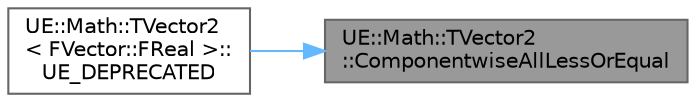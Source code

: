 digraph "UE::Math::TVector2::ComponentwiseAllLessOrEqual"
{
 // INTERACTIVE_SVG=YES
 // LATEX_PDF_SIZE
  bgcolor="transparent";
  edge [fontname=Helvetica,fontsize=10,labelfontname=Helvetica,labelfontsize=10];
  node [fontname=Helvetica,fontsize=10,shape=box,height=0.2,width=0.4];
  rankdir="RL";
  Node1 [id="Node000001",label="UE::Math::TVector2\l::ComponentwiseAllLessOrEqual",height=0.2,width=0.4,color="gray40", fillcolor="grey60", style="filled", fontcolor="black",tooltip="Checks whether both components of this vector are less than or equal to another."];
  Node1 -> Node2 [id="edge1_Node000001_Node000002",dir="back",color="steelblue1",style="solid",tooltip=" "];
  Node2 [id="Node000002",label="UE::Math::TVector2\l\< FVector::FReal \>::\lUE_DEPRECATED",height=0.2,width=0.4,color="grey40", fillcolor="white", style="filled",URL="$d2/d80/structUE_1_1Math_1_1TVector2.html#ad45441dd40a7f19c17f97315560a9fdc",tooltip=" "];
}
